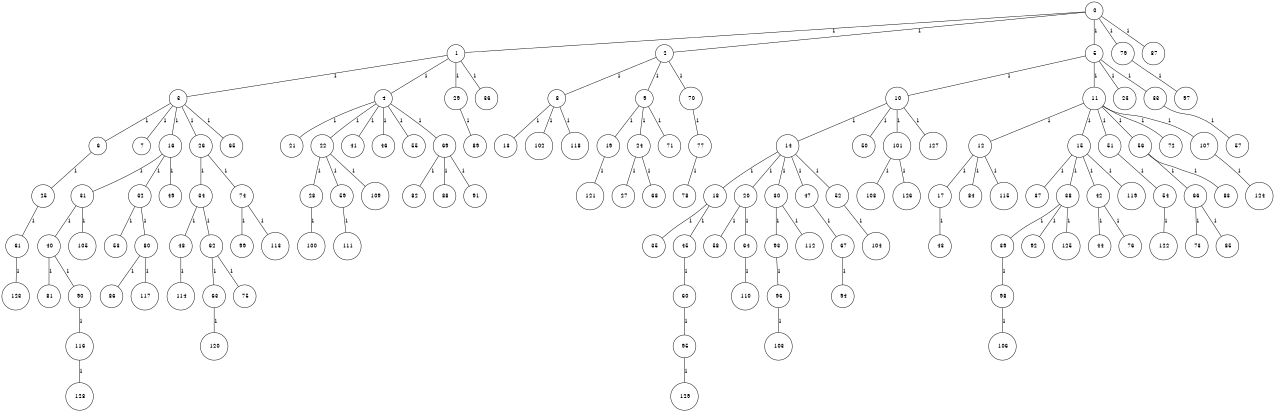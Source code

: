 graph G {
size="8.5,11;"
ratio = "expand;"
fixedsize="true;"
overlap="scale;"
node[shape=circle,width=.12,hight=.12,fontsize=12]
edge[fontsize=12]

0[label=" 0" color=black, pos="2.1990367,2.2020175!"];
1[label=" 1" color=black, pos="2.3756677,1.49818!"];
2[label=" 2" color=black, pos="0.76281721,0.91753059!"];
3[label=" 3" color=black, pos="2.0954504,2.2706622!"];
4[label=" 4" color=black, pos="1.9073264,2.7730401!"];
5[label=" 5" color=black, pos="2.1994404,0.92058669!"];
6[label=" 6" color=black, pos="1.2682754,2.259915!"];
7[label=" 7" color=black, pos="2.8598857,2.5722737!"];
8[label=" 8" color=black, pos="0.91581517,0.42045669!"];
9[label=" 9" color=black, pos="1.7276427,1.888392!"];
10[label=" 10" color=black, pos="1.8577297,0.93416834!"];
11[label=" 11" color=black, pos="2.9595138,2.1768605!"];
12[label=" 12" color=black, pos="0.57916032,0.14457809!"];
13[label=" 13" color=black, pos="0.86201666,0.6417988!"];
14[label=" 14" color=black, pos="2.7995429,2.6208523!"];
15[label=" 15" color=black, pos="0.37524529,1.7183511!"];
16[label=" 16" color=black, pos="1.9674172,1.5825433!"];
17[label=" 17" color=black, pos="1.0574445,0.18551977!"];
18[label=" 18" color=black, pos="1.2768579,0.86835421!"];
19[label=" 19" color=black, pos="2.3245187,1.1032118!"];
20[label=" 20" color=black, pos="2.9951154,1.6822798!"];
21[label=" 21" color=black, pos="2.3129547,1.9874241!"];
22[label=" 22" color=black, pos="2.2257924,1.7719261!"];
23[label=" 23" color=black, pos="0.80140244,0.89209816!"];
24[label=" 24" color=black, pos="0.62908494,1.4638795!"];
25[label=" 25" color=black, pos="1.9455768,0.60170356!"];
26[label=" 26" color=black, pos="2.7690874,0.45880623!"];
27[label=" 27" color=black, pos="0.5152725,0.99728512!"];
28[label=" 28" color=black, pos="0.80980789,0.36751991!"];
29[label=" 29" color=black, pos="2.0036434,0.23526008!"];
30[label=" 30" color=black, pos="0.96322038,2.8304735!"];
31[label=" 31" color=black, pos="2.4974634,2.5334425!"];
32[label=" 32" color=black, pos="1.1972132,0.81307775!"];
33[label=" 33" color=black, pos="2.6467212,0.36522453!"];
34[label=" 34" color=black, pos="1.8848391,1.5094147!"];
35[label=" 35" color=black, pos="0.38604877,0.91049946!"];
36[label=" 36" color=black, pos="2.1862647,2.3186192!"];
37[label=" 37" color=black, pos="0.63296335,1.4193441!"];
38[label=" 38" color=black, pos="1.5610655,2.3608065!"];
39[label=" 39" color=black, pos="0.97238931,2.1850772!"];
40[label=" 40" color=black, pos="2.891571,0.3123924!"];
41[label=" 41" color=black, pos="0.41293626,2.9541008!"];
42[label=" 42" color=black, pos="1.5016477,1.6978869!"];
43[label=" 43" color=black, pos="0.97021545,1.0835531!"];
44[label=" 44" color=black, pos="1.8864058,1.3463884!"];
45[label=" 45" color=black, pos="2.9560517,2.1155528!"];
46[label=" 46" color=black, pos="0.01555005,0.57564603!"];
47[label=" 47" color=black, pos="0.37060837,1.1575418!"];
48[label=" 48" color=black, pos="0.75887819,1.8004715!"];
49[label=" 49" color=black, pos="2.1475512,0.4695898!"];
50[label=" 50" color=black, pos="1.2180879,1.5368953!"];
51[label=" 51" color=black, pos="2.7758631,1.3447836!"];
52[label=" 52" color=black, pos="0.022620836,2.181638!"];
53[label=" 53" color=black, pos="2.4569044,0.49578963!"];
54[label=" 54" color=black, pos="2.7735502,1.4603938!"];
55[label=" 55" color=black, pos="1.8321589,1.4063379!"];
56[label=" 56" color=black, pos="1.0878699,0.76285153!"];
57[label=" 57" color=black, pos="0.96138175,2.88462!"];
58[label=" 58" color=black, pos="1.3999181,1.3677731!"];
59[label=" 59" color=black, pos="1.0419638,0.83805004!"];
60[label=" 60" color=black, pos="1.4037286,0.043257132!"];
61[label=" 61" color=black, pos="0.31687885,0.33308754!"];
62[label=" 62" color=black, pos="2.6104824,0.2345876!"];
63[label=" 63" color=black, pos="0.41141706,1.0336784!"];
64[label=" 64" color=black, pos="1.8477349,2.7347081!"];
65[label=" 65" color=black, pos="0.028971257,1.9885863!"];
66[label=" 66" color=black, pos="1.0408434,1.6046705!"];
67[label=" 67" color=black, pos="2.068916,2.1473918!"];
68[label=" 68" color=black, pos="1.4624085,1.3332778!"];
69[label=" 69" color=black, pos="2.7296957,0.86971644!"];
70[label=" 70" color=black, pos="1.4598467,2.7828195!"];
71[label=" 71" color=black, pos="0.74522952,1.3705507!"];
72[label=" 72" color=black, pos="1.6130278,2.402081!"];
73[label=" 73" color=black, pos="2.7245868,1.0708884!"];
74[label=" 74" color=black, pos="0.74702671,0.84823741!"];
75[label=" 75" color=black, pos="0.11827936,1.2885874!"];
76[label=" 76" color=black, pos="1.1862782,2.3599753!"];
77[label=" 77" color=black, pos="1.2882305,2.2561521!"];
78[label=" 78" color=black, pos="1.3339958,2.6193409!"];
79[label=" 79" color=black, pos="0.85546944,2.6721897!"];
80[label=" 80" color=black, pos="1.0951504,2.1104963!"];
81[label=" 81" color=black, pos="0.46493803,1.5851674!"];
82[label=" 82" color=black, pos="2.8569435,0.027907497!"];
83[label=" 83" color=black, pos="2.4290341,0.55591079!"];
84[label=" 84" color=black, pos="1.9383601,1.5312863!"];
85[label=" 85" color=black, pos="0.14557783,2.9746678!"];
86[label=" 86" color=black, pos="0.82640992,1.5587989!"];
87[label=" 87" color=black, pos="1.5839002,1.1503766!"];
88[label=" 88" color=black, pos="0.3052593,2.4987878!"];
89[label=" 89" color=black, pos="1.4422576,1.9821621!"];
90[label=" 90" color=black, pos="0.51736015,0.27442394!"];
91[label=" 91" color=black, pos="0.32656451,1.5617066!"];
92[label=" 92" color=black, pos="0.74622081,2.4915153!"];
93[label=" 93" color=black, pos="0.88043117,1.3713722!"];
94[label=" 94" color=black, pos="1.0601917,0.38872044!"];
95[label=" 95" color=black, pos="2.1611597,2.3231425!"];
96[label=" 96" color=black, pos="1.7999699,1.2366164!"];
97[label=" 97" color=black, pos="0.90588569,0.54142855!"];
98[label=" 98" color=black, pos="2.228848,0.3696401!"];
99[label=" 99" color=black, pos="0.64618721,0.8203372!"];
100[label=" 100" color=black, pos="2.0243395,0.28420666!"];
101[label=" 101" color=black, pos="0.77803547,1.6116118!"];
102[label=" 102" color=black, pos="0.58575006,0.48231905!"];
103[label=" 103" color=black, pos="1.5394292,0.21332885!"];
104[label=" 104" color=black, pos="0.62739199,0.58162665!"];
105[label=" 105" color=black, pos="1.6687237,1.9565235!"];
106[label=" 106" color=black, pos="0.93890769,2.4529843!"];
107[label=" 107" color=black, pos="1.2575103,0.97750292!"];
108[label=" 108" color=black, pos="1.5851739,1.1866204!"];
109[label=" 109" color=black, pos="0.91728849,2.2014365!"];
110[label=" 110" color=black, pos="2.7985644,1.2499483!"];
111[label=" 111" color=black, pos="0.4892172,0.6773928!"];
112[label=" 112" color=black, pos="0.91322245,2.6498869!"];
113[label=" 113" color=black, pos="2.3820746,1.4795179!"];
114[label=" 114" color=black, pos="0.93257398,1.9060772!"];
115[label=" 115" color=black, pos="1.2058237,0.47193404!"];
116[label=" 116" color=black, pos="0.14528973,0.15420707!"];
117[label=" 117" color=black, pos="2.4567867,1.5656168!"];
118[label=" 118" color=black, pos="2.0393992,0.5933447!"];
119[label=" 119" color=black, pos="2.2788423,2.6452256!"];
120[label=" 120" color=black, pos="2.5297569,1.7740109!"];
121[label=" 121" color=black, pos="0.90152282,1.2328139!"];
122[label=" 122" color=black, pos="2.186031,1.0241811!"];
123[label=" 123" color=black, pos="2.0224713,2.1828524!"];
124[label=" 124" color=black, pos="1.1546696,0.23033925!"];
125[label=" 125" color=black, pos="2.6927031,2.8668074!"];
126[label=" 126" color=black, pos="1.6115211,1.2607187!"];
127[label=" 127" color=black, pos="1.7308896,1.0824282!"];
128[label=" 128" color=black, pos="0.20105677,0.17247809!"];
129[label=" 129" color=black, pos="1.109968,0.9366764!"];
0--1[label="1"]
0--2[label="1"]
0--5[label="1"]
0--79[label="1"]
0--87[label="1"]
1--3[label="1"]
1--4[label="1"]
1--29[label="1"]
1--36[label="1"]
2--8[label="1"]
2--9[label="1"]
2--70[label="1"]
3--6[label="1"]
3--7[label="1"]
3--16[label="1"]
3--26[label="1"]
3--65[label="1"]
4--21[label="1"]
4--22[label="1"]
4--41[label="1"]
4--46[label="1"]
4--55[label="1"]
4--69[label="1"]
5--10[label="1"]
5--11[label="1"]
5--23[label="1"]
5--33[label="1"]
6--25[label="1"]
8--13[label="1"]
8--102[label="1"]
8--118[label="1"]
9--19[label="1"]
9--24[label="1"]
9--71[label="1"]
10--14[label="1"]
10--50[label="1"]
10--101[label="1"]
10--127[label="1"]
11--12[label="1"]
11--15[label="1"]
11--51[label="1"]
11--56[label="1"]
11--72[label="1"]
11--107[label="1"]
12--17[label="1"]
12--84[label="1"]
12--115[label="1"]
14--18[label="1"]
14--20[label="1"]
14--30[label="1"]
14--47[label="1"]
14--52[label="1"]
15--37[label="1"]
15--38[label="1"]
15--42[label="1"]
15--119[label="1"]
16--31[label="1"]
16--32[label="1"]
16--49[label="1"]
17--43[label="1"]
18--35[label="1"]
18--45[label="1"]
19--121[label="1"]
20--58[label="1"]
20--64[label="1"]
22--28[label="1"]
22--59[label="1"]
22--109[label="1"]
24--27[label="1"]
24--68[label="1"]
25--61[label="1"]
26--34[label="1"]
26--74[label="1"]
28--100[label="1"]
29--89[label="1"]
30--93[label="1"]
30--112[label="1"]
31--40[label="1"]
31--105[label="1"]
32--53[label="1"]
32--80[label="1"]
33--57[label="1"]
34--48[label="1"]
34--62[label="1"]
38--39[label="1"]
38--92[label="1"]
38--125[label="1"]
39--98[label="1"]
40--81[label="1"]
40--90[label="1"]
42--44[label="1"]
42--76[label="1"]
45--60[label="1"]
47--67[label="1"]
48--114[label="1"]
51--54[label="1"]
52--104[label="1"]
54--122[label="1"]
56--66[label="1"]
56--83[label="1"]
59--111[label="1"]
60--95[label="1"]
61--123[label="1"]
62--63[label="1"]
62--75[label="1"]
63--120[label="1"]
64--110[label="1"]
66--73[label="1"]
66--85[label="1"]
67--94[label="1"]
69--82[label="1"]
69--88[label="1"]
69--91[label="1"]
70--77[label="1"]
74--99[label="1"]
74--113[label="1"]
77--78[label="1"]
79--97[label="1"]
80--86[label="1"]
80--117[label="1"]
90--116[label="1"]
93--96[label="1"]
95--129[label="1"]
96--103[label="1"]
98--106[label="1"]
101--108[label="1"]
101--126[label="1"]
107--124[label="1"]
116--128[label="1"]

}
